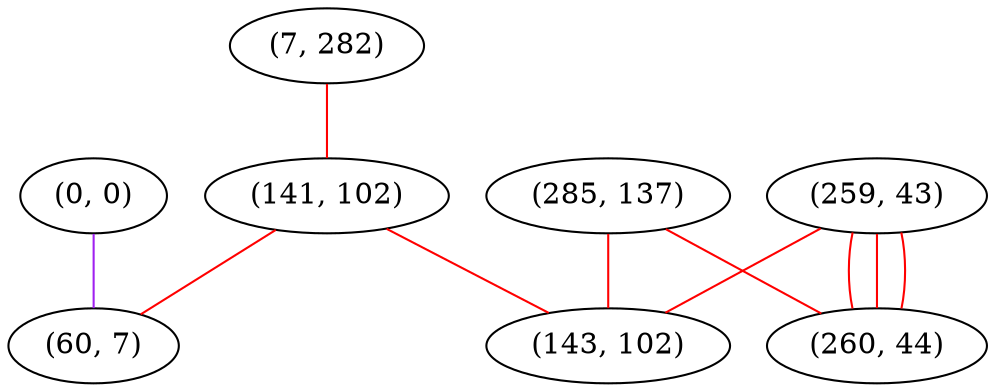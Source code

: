 graph "" {
"(0, 0)";
"(7, 282)";
"(285, 137)";
"(259, 43)";
"(141, 102)";
"(143, 102)";
"(260, 44)";
"(60, 7)";
"(0, 0)" -- "(60, 7)"  [color=purple, key=0, weight=4];
"(7, 282)" -- "(141, 102)"  [color=red, key=0, weight=1];
"(285, 137)" -- "(143, 102)"  [color=red, key=0, weight=1];
"(285, 137)" -- "(260, 44)"  [color=red, key=0, weight=1];
"(259, 43)" -- "(143, 102)"  [color=red, key=0, weight=1];
"(259, 43)" -- "(260, 44)"  [color=red, key=0, weight=1];
"(259, 43)" -- "(260, 44)"  [color=red, key=1, weight=1];
"(259, 43)" -- "(260, 44)"  [color=red, key=2, weight=1];
"(141, 102)" -- "(143, 102)"  [color=red, key=0, weight=1];
"(141, 102)" -- "(60, 7)"  [color=red, key=0, weight=1];
}

